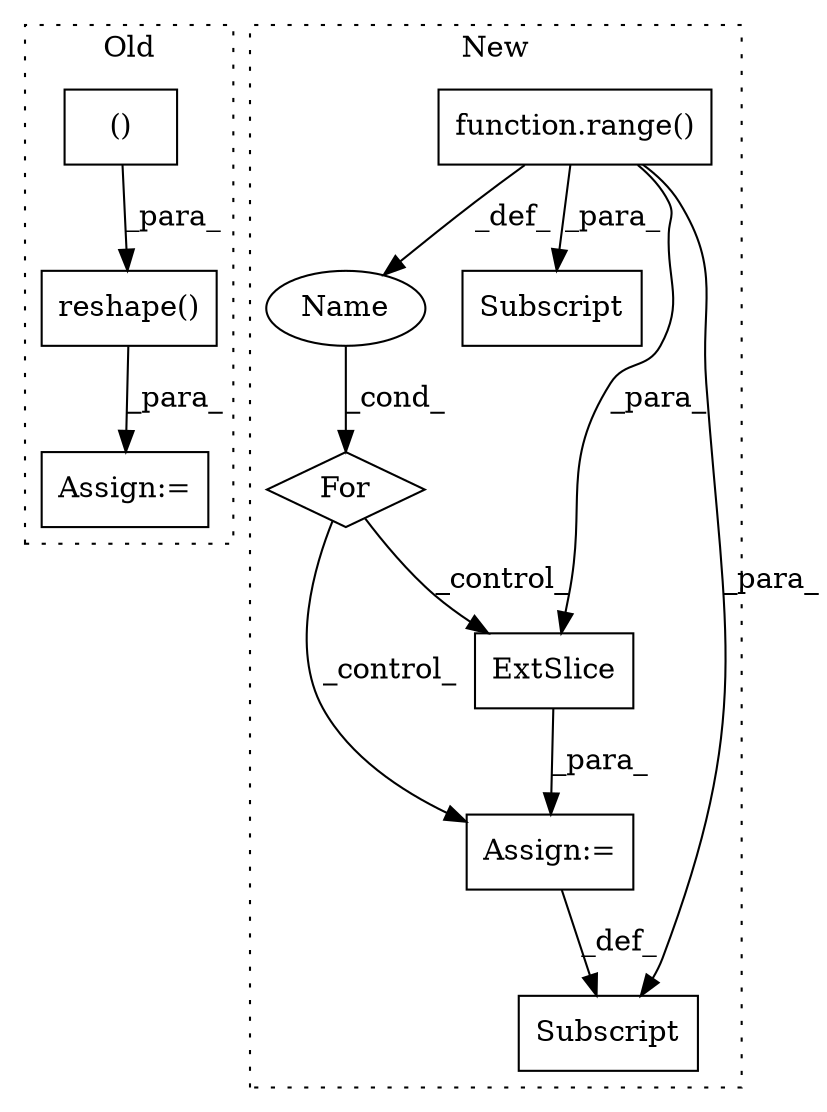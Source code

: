 digraph G {
subgraph cluster0 {
1 [label="reshape()" a="75" s="4547,4570" l="14,1" shape="box"];
5 [label="Assign:=" a="68" s="4544" l="3" shape="box"];
8 [label="()" a="54" s="4386" l="3" shape="box"];
label = "Old";
style="dotted";
}
subgraph cluster1 {
2 [label="For" a="107" s="4354,4394" l="4,18" shape="diamond"];
3 [label="Assign:=" a="68" s="4591" l="3" shape="box"];
4 [label="Name" a="87" s="4358" l="1" shape="ellipse"];
6 [label="function.range()" a="75" s="4363,4393" l="6,1" shape="box"];
7 [label="Subscript" a="63" s="4470,0" l="12,0" shape="box"];
9 [label="ExtSlice" a="85" s="4594" l="1" shape="box"];
10 [label="Subscript" a="63" s="4577,0" l="14,0" shape="box"];
label = "New";
style="dotted";
}
1 -> 5 [label="_para_"];
2 -> 9 [label="_control_"];
2 -> 3 [label="_control_"];
3 -> 10 [label="_def_"];
4 -> 2 [label="_cond_"];
6 -> 4 [label="_def_"];
6 -> 7 [label="_para_"];
6 -> 9 [label="_para_"];
6 -> 10 [label="_para_"];
8 -> 1 [label="_para_"];
9 -> 3 [label="_para_"];
}